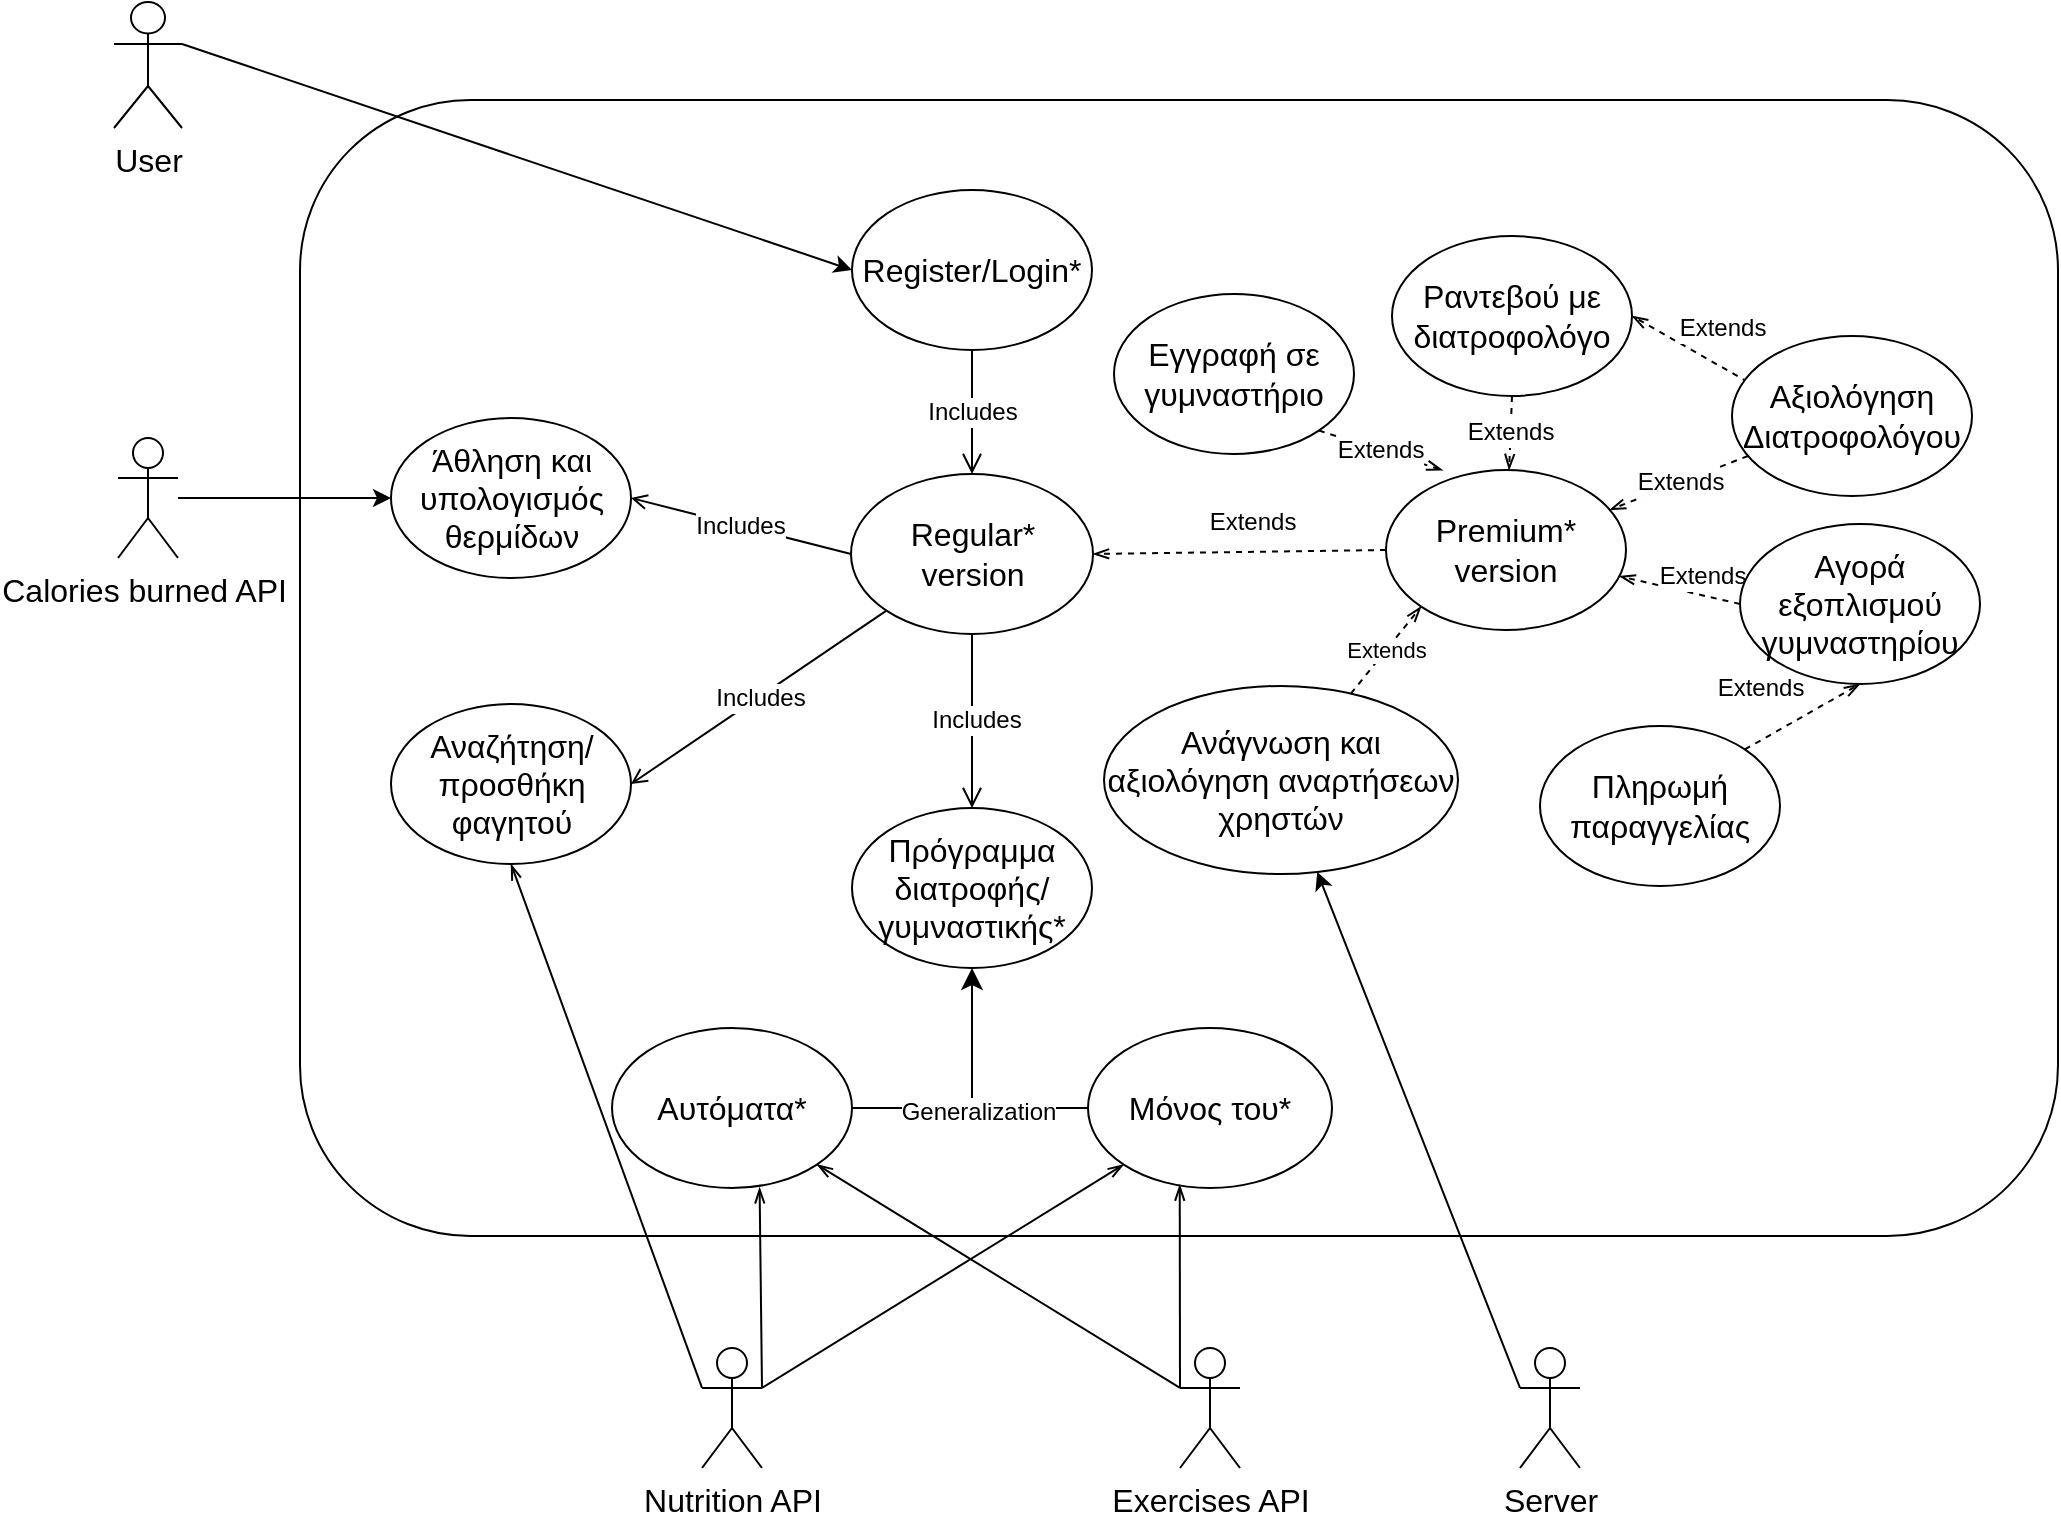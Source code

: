 <mxfile version="20.8.16" type="device"><diagram name="Σελίδα-1" id="OfP7a7ZooAeGWkXanjMZ"><mxGraphModel dx="2234" dy="1244" grid="0" gridSize="10" guides="1" tooltips="1" connect="1" arrows="1" fold="1" page="0" pageScale="1" pageWidth="827" pageHeight="1169" math="0" shadow="0"><root><mxCell id="0"/><mxCell id="1" parent="0"/><mxCell id="JfX5F6fXUjC-5QbJWDw3-33" value="" style="rounded=1;whiteSpace=wrap;html=1;fontSize=11;fillColor=none;" parent="1" vertex="1"><mxGeometry x="-391" y="-109" width="879" height="568" as="geometry"/></mxCell><mxCell id="94BYPXPd6jrjr-9up-0Z-1" value="Premium*&lt;br&gt;version" style="ellipse;whiteSpace=wrap;html=1;fontSize=16;" parent="1" vertex="1"><mxGeometry x="152" y="76" width="120" height="80" as="geometry"/></mxCell><mxCell id="94BYPXPd6jrjr-9up-0Z-29" value="Includes" style="edgeStyle=none;curved=1;rounded=0;orthogonalLoop=1;jettySize=auto;html=1;entryX=0.5;entryY=0;entryDx=0;entryDy=0;fontSize=12;startSize=8;endSize=8;endArrow=open;endFill=0;" parent="1" source="94BYPXPd6jrjr-9up-0Z-2" target="94BYPXPd6jrjr-9up-0Z-5" edge="1"><mxGeometry relative="1" as="geometry"/></mxCell><mxCell id="94BYPXPd6jrjr-9up-0Z-2" value="Register/Login*" style="ellipse;whiteSpace=wrap;html=1;fontSize=16;" parent="1" vertex="1"><mxGeometry x="-115" y="-64" width="120" height="80" as="geometry"/></mxCell><mxCell id="JfX5F6fXUjC-5QbJWDw3-21" value="&lt;span style=&quot;color: rgb(0, 0, 0); font-family: Helvetica; font-size: 12px; font-style: normal; font-variant-ligatures: normal; font-variant-caps: normal; font-weight: 400; letter-spacing: normal; orphans: 2; text-align: center; text-indent: 0px; text-transform: none; widows: 2; word-spacing: 0px; -webkit-text-stroke-width: 0px; background-color: rgb(255, 255, 255); text-decoration-thickness: initial; text-decoration-style: initial; text-decoration-color: initial; float: none; display: inline !important;&quot;&gt;Extends&lt;/span&gt;" style="edgeStyle=none;rounded=0;orthogonalLoop=1;jettySize=auto;html=1;exitX=0.5;exitY=1;exitDx=0;exitDy=0;strokeColor=#000000;endArrow=openThin;endFill=0;dashed=1;fontSize=12;" parent="1" source="94BYPXPd6jrjr-9up-0Z-3" target="94BYPXPd6jrjr-9up-0Z-1" edge="1"><mxGeometry x="-0.038" y="-1" relative="1" as="geometry"><mxPoint x="1" as="offset"/></mxGeometry></mxCell><mxCell id="JfX5F6fXUjC-5QbJWDw3-22" value="&lt;font style=&quot;font-size: 12px;&quot;&gt;Extends&lt;/font&gt;" style="edgeStyle=none;rounded=0;orthogonalLoop=1;jettySize=auto;html=1;exitX=0.067;exitY=0.288;exitDx=0;exitDy=0;strokeColor=#000000;fontSize=16;endArrow=openThin;endFill=0;dashed=1;exitPerimeter=0;entryX=1;entryY=0.5;entryDx=0;entryDy=0;" parent="1" source="94BYPXPd6jrjr-9up-0Z-10" target="94BYPXPd6jrjr-9up-0Z-3" edge="1"><mxGeometry x="-0.204" y="-18" relative="1" as="geometry"><mxPoint x="1" as="offset"/><mxPoint x="324" y="-10" as="targetPoint"/></mxGeometry></mxCell><mxCell id="94BYPXPd6jrjr-9up-0Z-3" value="Ραντεβού με διατροφολόγο" style="ellipse;whiteSpace=wrap;html=1;fontSize=16;" parent="1" vertex="1"><mxGeometry x="155" y="-41" width="120" height="80" as="geometry"/></mxCell><mxCell id="3vTMFdKVkLafRJWeBJev-30" style="rounded=0;orthogonalLoop=1;jettySize=auto;html=1;exitX=1;exitY=0.333;exitDx=0;exitDy=0;exitPerimeter=0;entryX=0;entryY=0.5;entryDx=0;entryDy=0;" parent="1" source="94BYPXPd6jrjr-9up-0Z-4" target="94BYPXPd6jrjr-9up-0Z-2" edge="1"><mxGeometry relative="1" as="geometry"/></mxCell><mxCell id="94BYPXPd6jrjr-9up-0Z-4" value="User" style="shape=umlActor;verticalLabelPosition=bottom;verticalAlign=top;html=1;outlineConnect=0;fontSize=16;" parent="1" vertex="1"><mxGeometry x="-484" y="-158" width="34" height="63" as="geometry"/></mxCell><mxCell id="94BYPXPd6jrjr-9up-0Z-28" value="&lt;span style=&quot;color: rgb(0, 0, 0); font-family: Helvetica; font-size: 12px; font-style: normal; font-variant-ligatures: normal; font-variant-caps: normal; font-weight: 400; letter-spacing: normal; orphans: 2; text-align: center; text-indent: 0px; text-transform: none; widows: 2; word-spacing: 0px; -webkit-text-stroke-width: 0px; background-color: rgb(255, 255, 255); text-decoration-thickness: initial; text-decoration-style: initial; text-decoration-color: initial; float: none; display: inline !important;&quot;&gt;Includes&lt;/span&gt;" style="edgeStyle=none;curved=1;rounded=0;orthogonalLoop=1;jettySize=auto;html=1;exitX=0.5;exitY=1;exitDx=0;exitDy=0;entryX=0.5;entryY=0;entryDx=0;entryDy=0;fontSize=12;startSize=8;endSize=8;strokeColor=#000000;spacing=0;endArrow=open;endFill=0;" parent="1" source="94BYPXPd6jrjr-9up-0Z-5" target="94BYPXPd6jrjr-9up-0Z-17" edge="1"><mxGeometry x="-0.011" y="2" relative="1" as="geometry"><mxPoint as="offset"/></mxGeometry></mxCell><mxCell id="94BYPXPd6jrjr-9up-0Z-32" value="&lt;span style=&quot;color: rgb(0, 0, 0); font-family: Helvetica; font-size: 12px; font-style: normal; font-variant-ligatures: normal; font-variant-caps: normal; font-weight: 400; letter-spacing: normal; orphans: 2; text-align: center; text-indent: 0px; text-transform: none; widows: 2; word-spacing: 0px; -webkit-text-stroke-width: 0px; background-color: rgb(255, 255, 255); text-decoration-thickness: initial; text-decoration-style: initial; text-decoration-color: initial; float: none; display: inline !important;&quot;&gt;Includes&lt;/span&gt;" style="edgeStyle=none;orthogonalLoop=1;jettySize=auto;html=1;exitX=0;exitY=0.5;exitDx=0;exitDy=0;fontSize=12;strokeColor=default;curved=1;endArrow=open;endFill=0;entryX=1;entryY=0.5;entryDx=0;entryDy=0;" parent="1" source="94BYPXPd6jrjr-9up-0Z-5" target="94BYPXPd6jrjr-9up-0Z-7" edge="1"><mxGeometry relative="1" as="geometry"><mxPoint x="-160" y="93" as="targetPoint"/></mxGeometry></mxCell><mxCell id="94BYPXPd6jrjr-9up-0Z-5" value="Regular*&lt;br&gt;version" style="ellipse;whiteSpace=wrap;html=1;fontSize=16;align=center;" parent="1" vertex="1"><mxGeometry x="-115.5" y="78" width="121" height="80" as="geometry"/></mxCell><mxCell id="JfX5F6fXUjC-5QbJWDw3-15" value="Extends" style="rounded=0;orthogonalLoop=1;jettySize=auto;html=1;exitX=1;exitY=1;exitDx=0;exitDy=0;endArrow=openThin;endFill=0;dashed=1;entryX=0.236;entryY=0.002;entryDx=0;entryDy=0;entryPerimeter=0;fontSize=12;" parent="1" source="94BYPXPd6jrjr-9up-0Z-6" target="94BYPXPd6jrjr-9up-0Z-1" edge="1"><mxGeometry relative="1" as="geometry"><mxPoint x="150" y="29" as="targetPoint"/></mxGeometry></mxCell><mxCell id="94BYPXPd6jrjr-9up-0Z-6" value="Εγγραφή σε γυμναστήριο" style="ellipse;whiteSpace=wrap;html=1;fontSize=16;" parent="1" vertex="1"><mxGeometry x="16" y="-12" width="120" height="80" as="geometry"/></mxCell><mxCell id="94BYPXPd6jrjr-9up-0Z-7" value="&lt;p class=&quot;MsoNormal&quot;&gt;Άθληση και υπολογισμός θερμίδων&lt;/p&gt;" style="ellipse;whiteSpace=wrap;html=1;fontSize=16;" parent="1" vertex="1"><mxGeometry x="-345.5" y="50" width="120" height="80" as="geometry"/></mxCell><mxCell id="JfX5F6fXUjC-5QbJWDw3-13" value="&lt;span style=&quot;color: rgb(0, 0, 0); font-family: Helvetica; font-size: 12px; font-style: normal; font-variant-ligatures: normal; font-variant-caps: normal; font-weight: 400; letter-spacing: normal; orphans: 2; text-align: center; text-indent: 0px; text-transform: none; widows: 2; word-spacing: 0px; -webkit-text-stroke-width: 0px; background-color: rgb(255, 255, 255); text-decoration-thickness: initial; text-decoration-style: initial; text-decoration-color: initial; float: none; display: inline !important;&quot;&gt;Extends&lt;/span&gt;" style="rounded=0;orthogonalLoop=1;jettySize=auto;html=1;exitX=0;exitY=0.5;exitDx=0;exitDy=0;endArrow=openThin;endFill=0;dashed=1;fontSize=12;" parent="1" source="94BYPXPd6jrjr-9up-0Z-8" target="94BYPXPd6jrjr-9up-0Z-1" edge="1"><mxGeometry x="-0.299" y="-9" relative="1" as="geometry"><mxPoint as="offset"/></mxGeometry></mxCell><mxCell id="JfX5F6fXUjC-5QbJWDw3-23" value="&lt;font style=&quot;font-size: 12px;&quot;&gt;Extends&lt;/font&gt;" style="edgeStyle=none;rounded=0;orthogonalLoop=1;jettySize=auto;html=1;strokeColor=#000000;fontSize=16;endArrow=openThin;endFill=0;dashed=1;exitX=1;exitY=0;exitDx=0;exitDy=0;entryX=0.5;entryY=1;entryDx=0;entryDy=0;" parent="1" source="JfX5F6fXUjC-5QbJWDw3-3" target="94BYPXPd6jrjr-9up-0Z-8" edge="1"><mxGeometry x="-0.301" y="25" relative="1" as="geometry"><mxPoint as="offset"/></mxGeometry></mxCell><mxCell id="94BYPXPd6jrjr-9up-0Z-8" value="Αγορά εξοπλισμού γυμναστηρίου" style="ellipse;whiteSpace=wrap;html=1;fontSize=16;" parent="1" vertex="1"><mxGeometry x="329" y="103" width="120" height="80" as="geometry"/></mxCell><mxCell id="94BYPXPd6jrjr-9up-0Z-9" value="Αναζήτηση/ προσθήκη φαγητού" style="ellipse;whiteSpace=wrap;html=1;fontSize=16;" parent="1" vertex="1"><mxGeometry x="-345.5" y="193" width="120" height="80" as="geometry"/></mxCell><mxCell id="JfX5F6fXUjC-5QbJWDw3-24" value="Extends" style="edgeStyle=none;rounded=0;jumpSize=0;orthogonalLoop=1;jettySize=auto;html=1;dashed=1;strokeColor=#000000;fontSize=12;endArrow=openThin;endFill=0;" parent="1" source="94BYPXPd6jrjr-9up-0Z-10" target="94BYPXPd6jrjr-9up-0Z-1" edge="1"><mxGeometry relative="1" as="geometry"/></mxCell><mxCell id="94BYPXPd6jrjr-9up-0Z-10" value="&lt;p class=&quot;MsoNormal&quot;&gt;&lt;span style=&quot;mso-ignore:vglayout;position:relative;z-index:-1895819776&quot;&gt;&lt;/span&gt;&lt;span style=&quot;font-size:&lt;br/&gt;14.0pt;mso-bidi-font-size:10.0pt;font-family:&amp;quot;Arial&amp;quot;,sans-serif;mso-fareast-font-family:&lt;br/&gt;Arial&quot;&gt;Αξιολόγηση Διατροφολόγου&lt;/span&gt;&lt;/p&gt;" style="ellipse;whiteSpace=wrap;html=1;fontSize=16;" parent="1" vertex="1"><mxGeometry x="325" y="9" width="120" height="80" as="geometry"/></mxCell><mxCell id="94BYPXPd6jrjr-9up-0Z-17" value="Πρόγραμμα διατροφής/γυμναστικής*" style="ellipse;whiteSpace=wrap;html=1;fontSize=16;" parent="1" vertex="1"><mxGeometry x="-115" y="245" width="120" height="80" as="geometry"/></mxCell><mxCell id="94BYPXPd6jrjr-9up-0Z-18" value="Μόνος του*" style="ellipse;whiteSpace=wrap;html=1;fontSize=16;" parent="1" vertex="1"><mxGeometry x="3" y="355" width="122" height="80" as="geometry"/></mxCell><mxCell id="94BYPXPd6jrjr-9up-0Z-19" value="Αυτόματα*" style="ellipse;whiteSpace=wrap;html=1;fontSize=16;" parent="1" vertex="1"><mxGeometry x="-235" y="355" width="120" height="80" as="geometry"/></mxCell><mxCell id="94BYPXPd6jrjr-9up-0Z-22" value="" style="endArrow=classic;html=1;rounded=0;fontSize=12;startSize=8;endSize=8;curved=1;entryX=0.5;entryY=1;entryDx=0;entryDy=0;" parent="1" target="94BYPXPd6jrjr-9up-0Z-17" edge="1"><mxGeometry width="50" height="50" relative="1" as="geometry"><mxPoint x="-55" y="393" as="sourcePoint"/><mxPoint x="226" y="339" as="targetPoint"/></mxGeometry></mxCell><mxCell id="94BYPXPd6jrjr-9up-0Z-24" value="Generalization" style="endArrow=none;html=1;rounded=0;fontSize=12;startSize=8;endSize=8;curved=1;entryX=1;entryY=0.5;entryDx=0;entryDy=0;exitX=0;exitY=0.5;exitDx=0;exitDy=0;" parent="1" source="94BYPXPd6jrjr-9up-0Z-18" target="94BYPXPd6jrjr-9up-0Z-19" edge="1"><mxGeometry x="-0.068" y="2" width="50" height="50" relative="1" as="geometry"><mxPoint x="-9" y="389" as="sourcePoint"/><mxPoint x="226" y="339" as="targetPoint"/><Array as="points"><mxPoint x="-60" y="395"/></Array><mxPoint as="offset"/></mxGeometry></mxCell><mxCell id="94BYPXPd6jrjr-9up-0Z-25" style="edgeStyle=none;curved=1;rounded=0;orthogonalLoop=1;jettySize=auto;html=1;exitX=1;exitY=0;exitDx=0;exitDy=0;fontSize=12;startSize=8;endSize=8;" parent="1" source="94BYPXPd6jrjr-9up-0Z-17" target="94BYPXPd6jrjr-9up-0Z-17" edge="1"><mxGeometry relative="1" as="geometry"/></mxCell><mxCell id="94BYPXPd6jrjr-9up-0Z-30" value="&lt;p class=&quot;MsoNormal&quot;&gt;Ανάγνωση και αξιολόγηση αναρτήσεων χρηστών&lt;/p&gt;" style="ellipse;whiteSpace=wrap;html=1;fontSize=16;" parent="1" vertex="1"><mxGeometry x="11" y="184" width="177" height="94" as="geometry"/></mxCell><mxCell id="3vTMFdKVkLafRJWeBJev-2" value="" style="endArrow=openThin;dashed=1;endFill=0;endSize=6;html=1;rounded=0;entryX=1;entryY=0.5;entryDx=0;entryDy=0;exitX=0;exitY=0.5;exitDx=0;exitDy=0;" parent="1" source="94BYPXPd6jrjr-9up-0Z-1" target="94BYPXPd6jrjr-9up-0Z-5" edge="1"><mxGeometry width="160" relative="1" as="geometry"><mxPoint x="28" y="162" as="sourcePoint"/><mxPoint x="200" y="116" as="targetPoint"/></mxGeometry></mxCell><mxCell id="3vTMFdKVkLafRJWeBJev-3" value="Extends" style="text;html=1;align=center;verticalAlign=middle;resizable=0;points=[];autosize=1;strokeColor=none;fillColor=none;" parent="1" vertex="1"><mxGeometry x="54" y="89" width="61" height="26" as="geometry"/></mxCell><mxCell id="3vTMFdKVkLafRJWeBJev-13" value="Includes" style="endArrow=open;endFill=1;endSize=6;html=1;rounded=0;exitX=0;exitY=1;exitDx=0;exitDy=0;entryX=1;entryY=0.5;entryDx=0;entryDy=0;fontSize=12;" parent="1" source="94BYPXPd6jrjr-9up-0Z-5" target="94BYPXPd6jrjr-9up-0Z-9" edge="1"><mxGeometry width="160" relative="1" as="geometry"><mxPoint x="82" y="182" as="sourcePoint"/><mxPoint x="-213" y="218" as="targetPoint"/></mxGeometry></mxCell><mxCell id="JfX5F6fXUjC-5QbJWDw3-28" style="edgeStyle=none;rounded=0;jumpSize=0;orthogonalLoop=1;jettySize=auto;html=1;exitX=1;exitY=0.333;exitDx=0;exitDy=0;exitPerimeter=0;entryX=0;entryY=1;entryDx=0;entryDy=0;strokeColor=#000000;fontSize=11;endArrow=openThin;endFill=0;endSize=6;" parent="1" source="JfX5F6fXUjC-5QbJWDw3-1" target="94BYPXPd6jrjr-9up-0Z-18" edge="1"><mxGeometry relative="1" as="geometry"/></mxCell><mxCell id="JfX5F6fXUjC-5QbJWDw3-29" style="edgeStyle=none;rounded=0;jumpSize=0;orthogonalLoop=1;jettySize=auto;html=1;exitX=1;exitY=0.333;exitDx=0;exitDy=0;exitPerimeter=0;entryX=0.615;entryY=0.996;entryDx=0;entryDy=0;entryPerimeter=0;strokeColor=#000000;fontSize=11;endArrow=openThin;endFill=0;endSize=6;" parent="1" source="JfX5F6fXUjC-5QbJWDw3-1" target="94BYPXPd6jrjr-9up-0Z-19" edge="1"><mxGeometry relative="1" as="geometry"/></mxCell><mxCell id="vvCbteWZk8zb05onyKIn-1" style="rounded=0;orthogonalLoop=1;jettySize=auto;html=1;exitX=0;exitY=0.333;exitDx=0;exitDy=0;exitPerimeter=0;entryX=0.5;entryY=1;entryDx=0;entryDy=0;endArrow=openThin;endFill=0;" parent="1" source="JfX5F6fXUjC-5QbJWDw3-1" target="94BYPXPd6jrjr-9up-0Z-9" edge="1"><mxGeometry relative="1" as="geometry"/></mxCell><mxCell id="JfX5F6fXUjC-5QbJWDw3-1" value="&lt;font style=&quot;font-size: 16px;&quot;&gt;Nutrition API&lt;/font&gt;" style="shape=umlActor;verticalLabelPosition=bottom;verticalAlign=top;html=1;outlineConnect=0;fontSize=14;" parent="1" vertex="1"><mxGeometry x="-190" y="515" width="30" height="60" as="geometry"/></mxCell><mxCell id="biIeAef34Rvz3r_yR82c-3" value="" style="edgeStyle=orthogonalEdgeStyle;rounded=0;orthogonalLoop=1;jettySize=auto;html=1;endArrow=classic;endFill=1;" edge="1" parent="1" source="JfX5F6fXUjC-5QbJWDw3-2" target="94BYPXPd6jrjr-9up-0Z-7"><mxGeometry relative="1" as="geometry"/></mxCell><mxCell id="JfX5F6fXUjC-5QbJWDw3-2" value="&lt;font style=&quot;font-size: 16px;&quot;&gt;Calories burned API&amp;nbsp;&lt;/font&gt;" style="shape=umlActor;verticalLabelPosition=bottom;verticalAlign=top;html=1;outlineConnect=0;" parent="1" vertex="1"><mxGeometry x="-482" y="60" width="30" height="60" as="geometry"/></mxCell><mxCell id="JfX5F6fXUjC-5QbJWDw3-3" value="&lt;span style=&quot;font-size: 16px; text-align: justify; background-color: initial;&quot;&gt;Πληρωμή&lt;br&gt;&lt;/span&gt;&lt;span style=&quot;font-size: 16px; text-align: justify; background-color: initial;&quot;&gt;παραγγελίας&lt;/span&gt;&lt;span style=&quot;font-size: 16px; text-align: justify; background-color: initial;&quot;&gt;&lt;br&gt;&lt;/span&gt;" style="ellipse;whiteSpace=wrap;html=1;" parent="1" vertex="1"><mxGeometry x="229" y="204" width="120" height="80" as="geometry"/></mxCell><mxCell id="JfX5F6fXUjC-5QbJWDw3-30" style="edgeStyle=none;rounded=0;jumpSize=0;orthogonalLoop=1;jettySize=auto;html=1;exitX=0;exitY=0.333;exitDx=0;exitDy=0;exitPerimeter=0;entryX=0.376;entryY=0.979;entryDx=0;entryDy=0;entryPerimeter=0;strokeColor=#000000;fontSize=11;endArrow=openThin;endFill=0;endSize=6;" parent="1" source="JfX5F6fXUjC-5QbJWDw3-27" target="94BYPXPd6jrjr-9up-0Z-18" edge="1"><mxGeometry relative="1" as="geometry"/></mxCell><mxCell id="JfX5F6fXUjC-5QbJWDw3-31" style="edgeStyle=none;rounded=0;jumpSize=0;orthogonalLoop=1;jettySize=auto;html=1;exitX=0;exitY=0.333;exitDx=0;exitDy=0;exitPerimeter=0;entryX=1;entryY=1;entryDx=0;entryDy=0;strokeColor=#000000;fontSize=11;endArrow=openThin;endFill=0;endSize=6;" parent="1" source="JfX5F6fXUjC-5QbJWDw3-27" target="94BYPXPd6jrjr-9up-0Z-19" edge="1"><mxGeometry relative="1" as="geometry"/></mxCell><mxCell id="JfX5F6fXUjC-5QbJWDw3-27" value="&lt;font style=&quot;font-size: 16px;&quot;&gt;Exercises API&lt;/font&gt;" style="shape=umlActor;verticalLabelPosition=bottom;verticalAlign=top;html=1;outlineConnect=0;fontSize=11;" parent="1" vertex="1"><mxGeometry x="49" y="515" width="30" height="60" as="geometry"/></mxCell><mxCell id="biIeAef34Rvz3r_yR82c-4" style="rounded=0;orthogonalLoop=1;jettySize=auto;html=1;exitX=0;exitY=0.333;exitDx=0;exitDy=0;exitPerimeter=0;endArrow=classic;endFill=1;" edge="1" parent="1" source="vvCbteWZk8zb05onyKIn-2" target="94BYPXPd6jrjr-9up-0Z-30"><mxGeometry relative="1" as="geometry"/></mxCell><mxCell id="vvCbteWZk8zb05onyKIn-2" value="&lt;font style=&quot;font-size: 16px;&quot;&gt;Server&lt;/font&gt;" style="shape=umlActor;verticalLabelPosition=bottom;verticalAlign=top;html=1;outlineConnect=0;fontSize=12;" parent="1" vertex="1"><mxGeometry x="219" y="515" width="30" height="60" as="geometry"/></mxCell><mxCell id="biIeAef34Rvz3r_yR82c-1" value="Extends" style="endArrow=openThin;html=1;rounded=0;entryX=0;entryY=1;entryDx=0;entryDy=0;dashed=1;endFill=0;" edge="1" parent="1" source="94BYPXPd6jrjr-9up-0Z-30" target="94BYPXPd6jrjr-9up-0Z-1"><mxGeometry width="50" height="50" relative="1" as="geometry"><mxPoint x="112" y="211" as="sourcePoint"/><mxPoint x="162" y="161" as="targetPoint"/></mxGeometry></mxCell></root></mxGraphModel></diagram></mxfile>